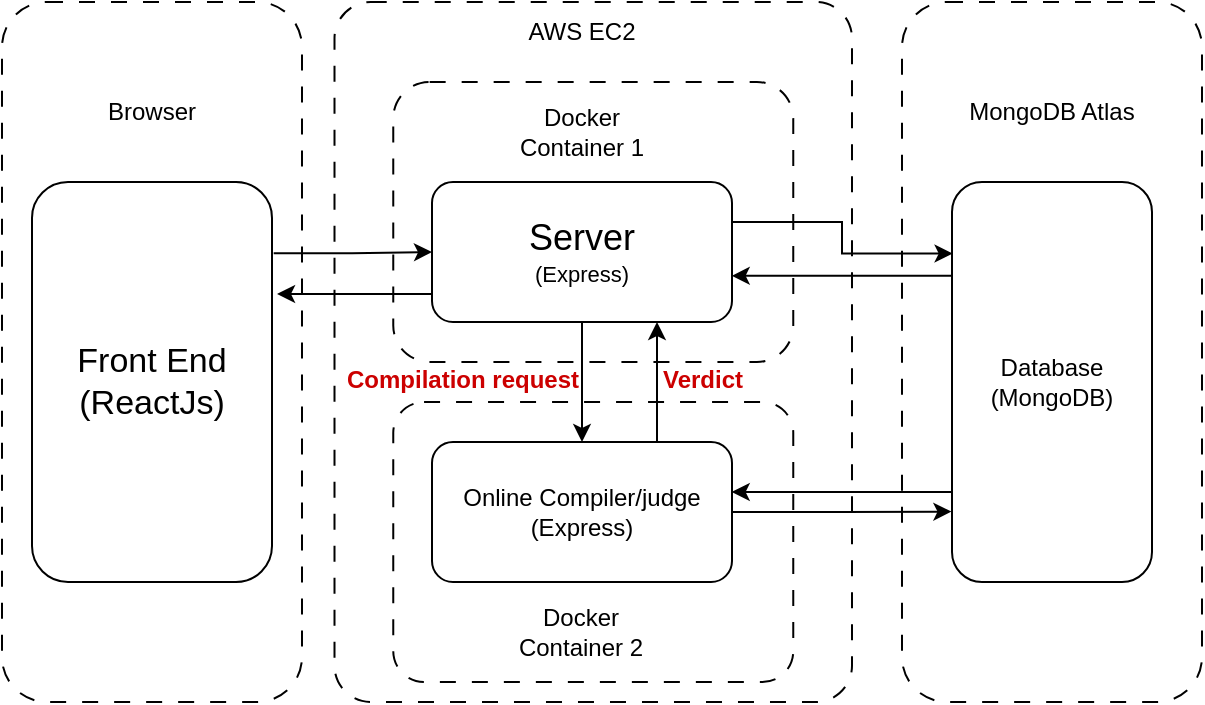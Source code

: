 <mxfile version="24.5.4" type="github">
  <diagram name="Page-1" id="Cg4xTgRI6mqnFLZNEy1M">
    <mxGraphModel dx="1134" dy="760" grid="1" gridSize="10" guides="1" tooltips="1" connect="1" arrows="1" fold="1" page="1" pageScale="1" pageWidth="850" pageHeight="1100" math="0" shadow="0">
      <root>
        <mxCell id="0" />
        <mxCell id="1" parent="0" />
        <mxCell id="FJv6VXYNNxlVjKpqbIwA-7" value="" style="rounded=1;whiteSpace=wrap;html=1;dashed=1;dashPattern=8 8;" vertex="1" parent="1">
          <mxGeometry x="150" y="30" width="150" height="350" as="geometry" />
        </mxCell>
        <mxCell id="FJv6VXYNNxlVjKpqbIwA-5" value="" style="rounded=1;whiteSpace=wrap;html=1;dashed=1;dashPattern=8 8;" vertex="1" parent="1">
          <mxGeometry x="600" y="30" width="150" height="350" as="geometry" />
        </mxCell>
        <mxCell id="-Pz2cjw5rAa8pvouhSm4-2" value="" style="rounded=1;whiteSpace=wrap;html=1;arcSize=7;dashed=1;dashPattern=8 8;" parent="1" vertex="1">
          <mxGeometry x="316.25" y="30" width="258.75" height="350" as="geometry" />
        </mxCell>
        <mxCell id="FJv6VXYNNxlVjKpqbIwA-2" value="" style="rounded=1;whiteSpace=wrap;html=1;dashed=1;arcSize=13;dashPattern=8 8;" vertex="1" parent="1">
          <mxGeometry x="345.63" y="70" width="200" height="140" as="geometry" />
        </mxCell>
        <mxCell id="-Pz2cjw5rAa8pvouhSm4-6" value="" style="rounded=1;whiteSpace=wrap;html=1;dashed=1;arcSize=11;dashPattern=8 8;" parent="1" vertex="1">
          <mxGeometry x="345.63" y="230" width="200" height="140" as="geometry" />
        </mxCell>
        <mxCell id="Zs78QdVPnSJhO5qqhby9-5" style="edgeStyle=orthogonalEdgeStyle;rounded=0;orthogonalLoop=1;jettySize=auto;html=1;entryX=0;entryY=0.5;entryDx=0;entryDy=0;exitX=1.007;exitY=0.178;exitDx=0;exitDy=0;exitPerimeter=0;" parent="1" source="Zs78QdVPnSJhO5qqhby9-1" target="Zs78QdVPnSJhO5qqhby9-3" edge="1">
          <mxGeometry relative="1" as="geometry" />
        </mxCell>
        <mxCell id="Zs78QdVPnSJhO5qqhby9-1" value="&lt;font style=&quot;font-size: 17px;&quot;&gt;Front End&lt;/font&gt;&lt;div&gt;&lt;span style=&quot;font-size: 17px;&quot;&gt;(ReactJs)&lt;/span&gt;&lt;/div&gt;" style="rounded=1;whiteSpace=wrap;html=1;" parent="1" vertex="1">
          <mxGeometry x="165" y="120" width="120" height="200" as="geometry" />
        </mxCell>
        <mxCell id="Zs78QdVPnSJhO5qqhby9-18" style="edgeStyle=orthogonalEdgeStyle;rounded=0;orthogonalLoop=1;jettySize=auto;html=1;exitX=0.75;exitY=0;exitDx=0;exitDy=0;entryX=0.75;entryY=1;entryDx=0;entryDy=0;" parent="1" source="Zs78QdVPnSJhO5qqhby9-2" target="Zs78QdVPnSJhO5qqhby9-3" edge="1">
          <mxGeometry relative="1" as="geometry" />
        </mxCell>
        <mxCell id="Zs78QdVPnSJhO5qqhby9-2" value="Online Compiler/judge&lt;div&gt;(Express)&lt;/div&gt;" style="rounded=1;whiteSpace=wrap;html=1;" parent="1" vertex="1">
          <mxGeometry x="365" y="250" width="150" height="70" as="geometry" />
        </mxCell>
        <mxCell id="Zs78QdVPnSJhO5qqhby9-17" style="edgeStyle=orthogonalEdgeStyle;rounded=0;orthogonalLoop=1;jettySize=auto;html=1;exitX=0.5;exitY=1;exitDx=0;exitDy=0;entryX=0.5;entryY=0;entryDx=0;entryDy=0;" parent="1" source="Zs78QdVPnSJhO5qqhby9-3" target="Zs78QdVPnSJhO5qqhby9-2" edge="1">
          <mxGeometry relative="1" as="geometry" />
        </mxCell>
        <mxCell id="Zs78QdVPnSJhO5qqhby9-3" value="&lt;font style=&quot;font-size: 18px;&quot;&gt;Server&lt;/font&gt;&lt;div style=&quot;font-size: 11px;&quot;&gt;&lt;font style=&quot;font-size: 11px;&quot;&gt;(&lt;/font&gt;&lt;font style=&quot;font-size: 11px;&quot;&gt;Express&lt;/font&gt;&lt;span style=&quot;background-color: initial;&quot;&gt;)&lt;/span&gt;&lt;/div&gt;" style="rounded=1;whiteSpace=wrap;html=1;" parent="1" vertex="1">
          <mxGeometry x="365" y="120" width="150" height="70" as="geometry" />
        </mxCell>
        <mxCell id="Zs78QdVPnSJhO5qqhby9-4" value="Database&lt;div&gt;(MongoDB)&lt;/div&gt;" style="rounded=1;whiteSpace=wrap;html=1;" parent="1" vertex="1">
          <mxGeometry x="625" y="120" width="100" height="200" as="geometry" />
        </mxCell>
        <mxCell id="Zs78QdVPnSJhO5qqhby9-10" style="edgeStyle=orthogonalEdgeStyle;rounded=0;orthogonalLoop=1;jettySize=auto;html=1;exitX=1;exitY=0.5;exitDx=0;exitDy=0;entryX=0.003;entryY=0.179;entryDx=0;entryDy=0;entryPerimeter=0;" parent="1" source="Zs78QdVPnSJhO5qqhby9-3" target="Zs78QdVPnSJhO5qqhby9-4" edge="1">
          <mxGeometry relative="1" as="geometry">
            <Array as="points">
              <mxPoint x="515" y="140" />
              <mxPoint x="570" y="140" />
              <mxPoint x="570" y="156" />
            </Array>
          </mxGeometry>
        </mxCell>
        <mxCell id="Zs78QdVPnSJhO5qqhby9-11" style="edgeStyle=orthogonalEdgeStyle;rounded=0;orthogonalLoop=1;jettySize=auto;html=1;exitX=0;exitY=0.25;exitDx=0;exitDy=0;entryX=0.999;entryY=0.67;entryDx=0;entryDy=0;entryPerimeter=0;" parent="1" source="Zs78QdVPnSJhO5qqhby9-4" target="Zs78QdVPnSJhO5qqhby9-3" edge="1">
          <mxGeometry relative="1" as="geometry">
            <Array as="points">
              <mxPoint x="625" y="167" />
            </Array>
          </mxGeometry>
        </mxCell>
        <mxCell id="Zs78QdVPnSJhO5qqhby9-16" style="edgeStyle=orthogonalEdgeStyle;rounded=0;orthogonalLoop=1;jettySize=auto;html=1;exitX=0;exitY=0.75;exitDx=0;exitDy=0;entryX=1.021;entryY=0.28;entryDx=0;entryDy=0;entryPerimeter=0;" parent="1" source="Zs78QdVPnSJhO5qqhby9-3" target="Zs78QdVPnSJhO5qqhby9-1" edge="1">
          <mxGeometry relative="1" as="geometry">
            <Array as="points">
              <mxPoint x="365" y="176" />
            </Array>
          </mxGeometry>
        </mxCell>
        <mxCell id="Zs78QdVPnSJhO5qqhby9-19" value="&lt;font color=&quot;#cc0000&quot; style=&quot;font-size: 12px;&quot;&gt;Compilation request&lt;/font&gt;" style="text;strokeColor=none;fillColor=none;html=1;fontSize=24;fontStyle=1;verticalAlign=middle;align=center;rotation=0;" parent="1" vertex="1">
          <mxGeometry x="305" y="200" width="150" height="30" as="geometry" />
        </mxCell>
        <mxCell id="Zs78QdVPnSJhO5qqhby9-20" value="&lt;font color=&quot;#cc0000&quot;&gt;&lt;span style=&quot;font-size: 12px;&quot;&gt;Verdict&lt;/span&gt;&lt;/font&gt;" style="text;strokeColor=none;fillColor=none;html=1;fontSize=24;fontStyle=1;verticalAlign=middle;align=center;rotation=0;" parent="1" vertex="1">
          <mxGeometry x="425" y="200" width="150" height="30" as="geometry" />
        </mxCell>
        <mxCell id="-Pz2cjw5rAa8pvouhSm4-3" value="AWS EC2" style="text;html=1;align=center;verticalAlign=middle;whiteSpace=wrap;rounded=0;" parent="1" vertex="1">
          <mxGeometry x="410" y="30" width="60" height="30" as="geometry" />
        </mxCell>
        <mxCell id="-Pz2cjw5rAa8pvouhSm4-4" style="edgeStyle=orthogonalEdgeStyle;rounded=0;orthogonalLoop=1;jettySize=auto;html=1;exitX=0;exitY=0.75;exitDx=0;exitDy=0;entryX=0.999;entryY=0.357;entryDx=0;entryDy=0;entryPerimeter=0;" parent="1" source="Zs78QdVPnSJhO5qqhby9-4" target="Zs78QdVPnSJhO5qqhby9-2" edge="1">
          <mxGeometry relative="1" as="geometry">
            <Array as="points">
              <mxPoint x="625" y="275" />
            </Array>
          </mxGeometry>
        </mxCell>
        <mxCell id="-Pz2cjw5rAa8pvouhSm4-5" style="edgeStyle=orthogonalEdgeStyle;rounded=0;orthogonalLoop=1;jettySize=auto;html=1;exitX=1;exitY=0.5;exitDx=0;exitDy=0;entryX=-0.003;entryY=0.824;entryDx=0;entryDy=0;entryPerimeter=0;" parent="1" source="Zs78QdVPnSJhO5qqhby9-2" target="Zs78QdVPnSJhO5qqhby9-4" edge="1">
          <mxGeometry relative="1" as="geometry" />
        </mxCell>
        <mxCell id="FJv6VXYNNxlVjKpqbIwA-1" value="Docker Container 2" style="text;html=1;align=center;verticalAlign=middle;whiteSpace=wrap;rounded=0;" vertex="1" parent="1">
          <mxGeometry x="400.31" y="330" width="79.37" height="30" as="geometry" />
        </mxCell>
        <mxCell id="FJv6VXYNNxlVjKpqbIwA-4" value="Docker Container 1" style="text;html=1;align=center;verticalAlign=middle;whiteSpace=wrap;rounded=0;" vertex="1" parent="1">
          <mxGeometry x="394.99" y="80" width="90" height="30" as="geometry" />
        </mxCell>
        <mxCell id="FJv6VXYNNxlVjKpqbIwA-6" value="MongoDB Atlas" style="text;html=1;align=center;verticalAlign=middle;whiteSpace=wrap;rounded=0;" vertex="1" parent="1">
          <mxGeometry x="630" y="70" width="90" height="30" as="geometry" />
        </mxCell>
        <mxCell id="FJv6VXYNNxlVjKpqbIwA-8" value="Browser" style="text;html=1;align=center;verticalAlign=middle;whiteSpace=wrap;rounded=0;" vertex="1" parent="1">
          <mxGeometry x="180" y="70" width="90" height="30" as="geometry" />
        </mxCell>
      </root>
    </mxGraphModel>
  </diagram>
</mxfile>
